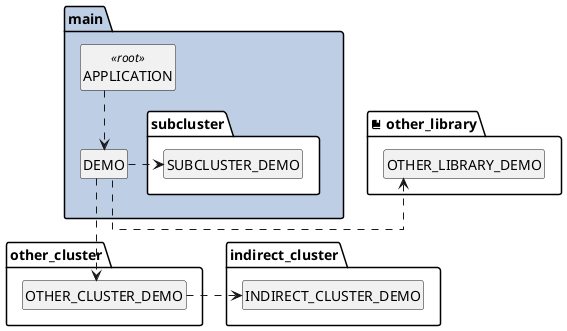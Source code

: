 @startuml

skinparam linetype ortho
hide empty members
hide circle

namespace main #becee4 {
  class APPLICATION <<root>> {
  
  }
  
  class DEMO {
  
  }
  
  namespace subcluster #FFFFFF {
    class SUBCLUSTER_DEMO
  }
}

namespace "<&book> other_library" as other_library {
  class OTHER_LIBRARY_DEMO
}


namespace other_cluster {
  class OTHER_CLUSTER_DEMO
}

namespace indirect_cluster {
  class INDIRECT_CLUSTER_DEMO
}

main.APPLICATION .d.> main.DEMO
main.DEMO .d.> other_cluster.OTHER_CLUSTER_DEMO
other_cluster.OTHER_CLUSTER_DEMO .r.> indirect_cluster.INDIRECT_CLUSTER_DEMO
main.DEMO .r.> main.subcluster.SUBCLUSTER_DEMO
main.DEMO .l.> other_library.OTHER_LIBRARY_DEMO

@enduml